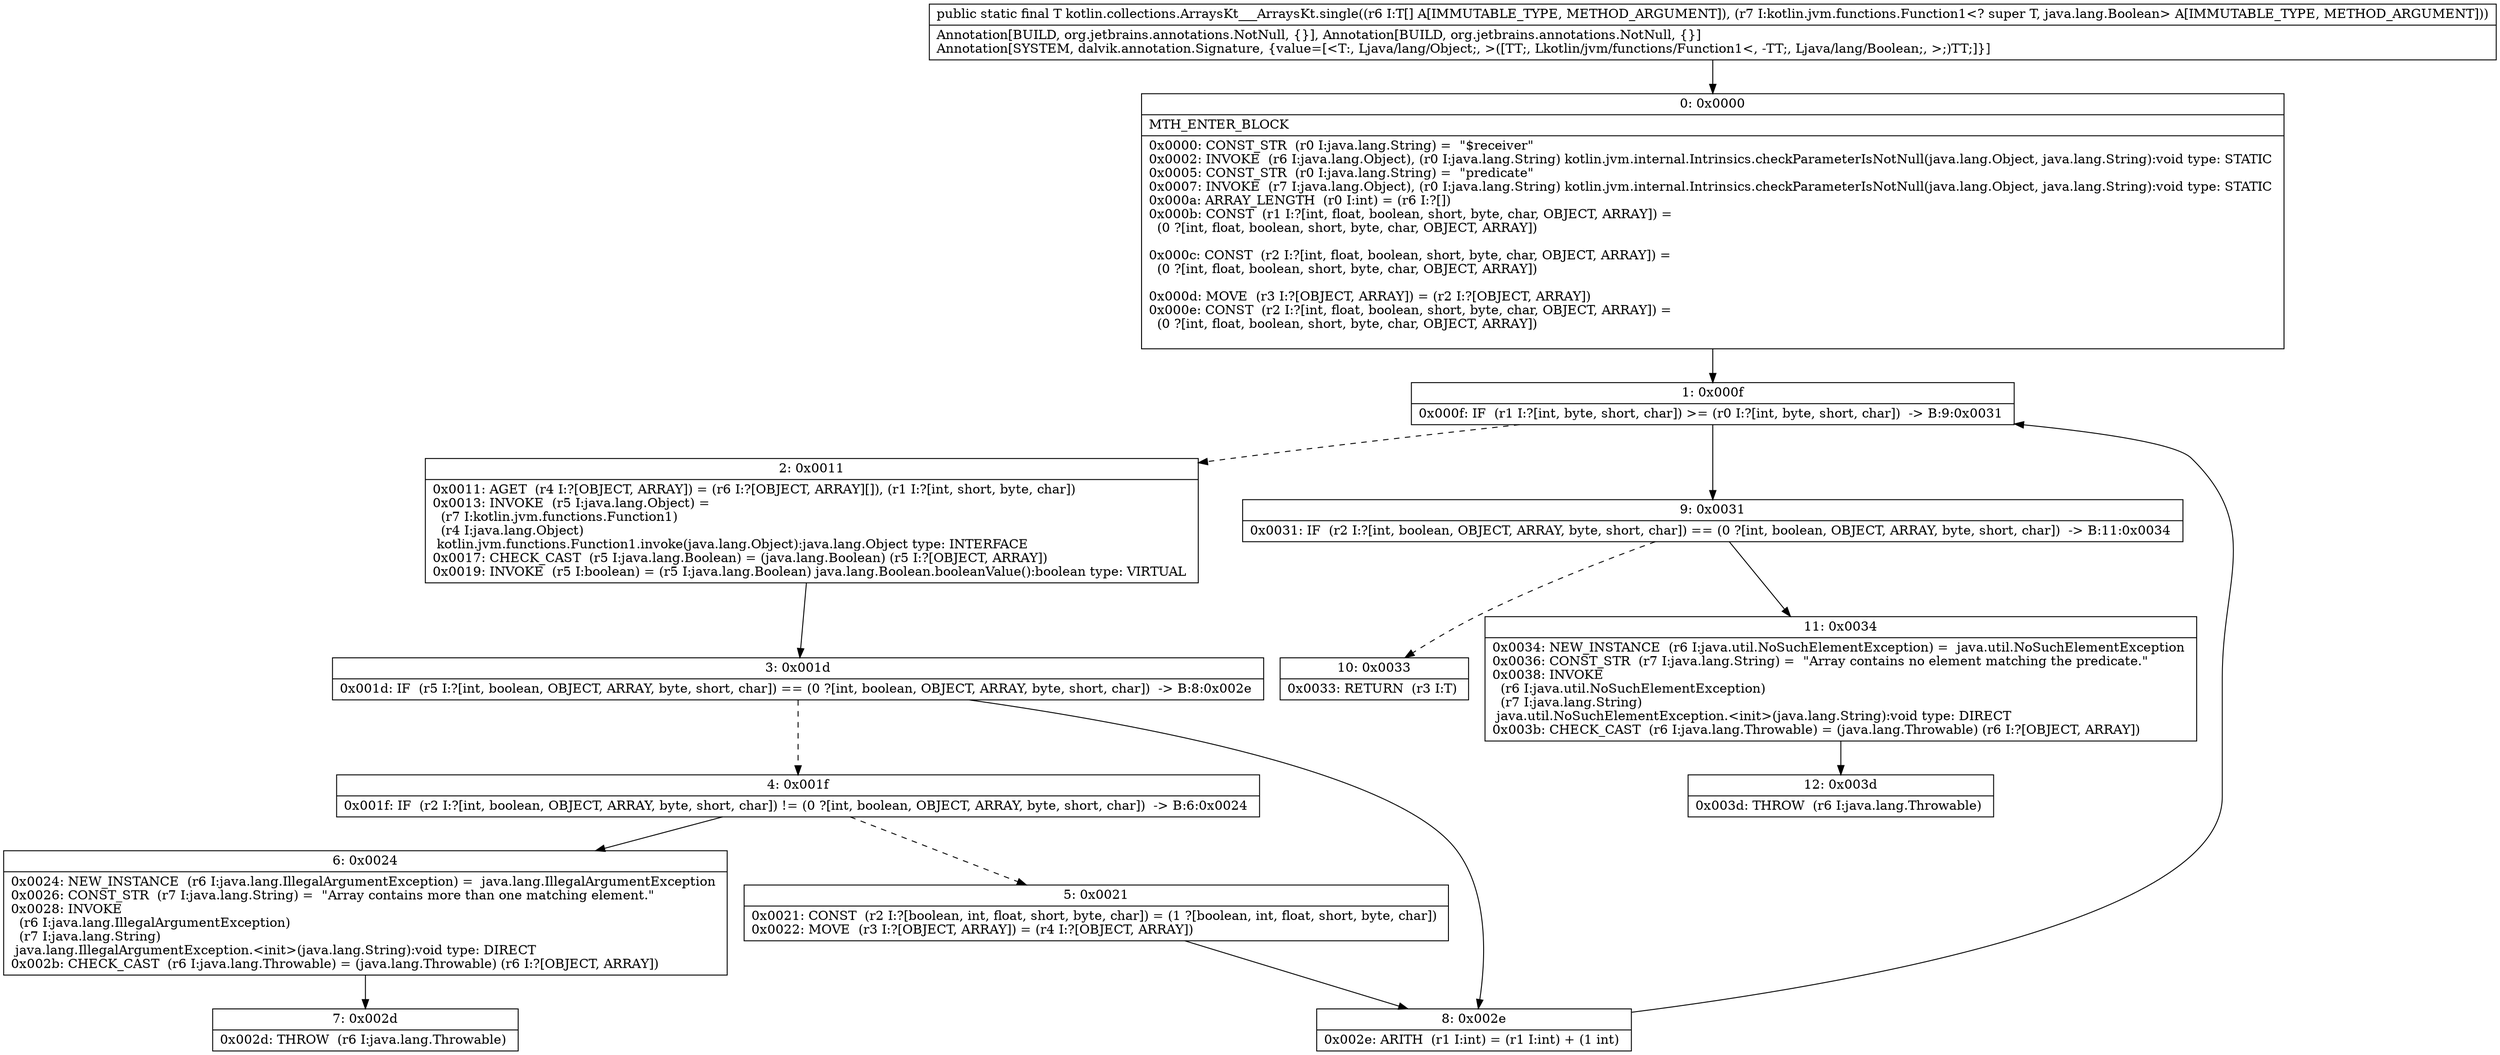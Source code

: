 digraph "CFG forkotlin.collections.ArraysKt___ArraysKt.single([Ljava\/lang\/Object;Lkotlin\/jvm\/functions\/Function1;)Ljava\/lang\/Object;" {
Node_0 [shape=record,label="{0\:\ 0x0000|MTH_ENTER_BLOCK\l|0x0000: CONST_STR  (r0 I:java.lang.String) =  \"$receiver\" \l0x0002: INVOKE  (r6 I:java.lang.Object), (r0 I:java.lang.String) kotlin.jvm.internal.Intrinsics.checkParameterIsNotNull(java.lang.Object, java.lang.String):void type: STATIC \l0x0005: CONST_STR  (r0 I:java.lang.String) =  \"predicate\" \l0x0007: INVOKE  (r7 I:java.lang.Object), (r0 I:java.lang.String) kotlin.jvm.internal.Intrinsics.checkParameterIsNotNull(java.lang.Object, java.lang.String):void type: STATIC \l0x000a: ARRAY_LENGTH  (r0 I:int) = (r6 I:?[]) \l0x000b: CONST  (r1 I:?[int, float, boolean, short, byte, char, OBJECT, ARRAY]) = \l  (0 ?[int, float, boolean, short, byte, char, OBJECT, ARRAY])\l \l0x000c: CONST  (r2 I:?[int, float, boolean, short, byte, char, OBJECT, ARRAY]) = \l  (0 ?[int, float, boolean, short, byte, char, OBJECT, ARRAY])\l \l0x000d: MOVE  (r3 I:?[OBJECT, ARRAY]) = (r2 I:?[OBJECT, ARRAY]) \l0x000e: CONST  (r2 I:?[int, float, boolean, short, byte, char, OBJECT, ARRAY]) = \l  (0 ?[int, float, boolean, short, byte, char, OBJECT, ARRAY])\l \l}"];
Node_1 [shape=record,label="{1\:\ 0x000f|0x000f: IF  (r1 I:?[int, byte, short, char]) \>= (r0 I:?[int, byte, short, char])  \-\> B:9:0x0031 \l}"];
Node_2 [shape=record,label="{2\:\ 0x0011|0x0011: AGET  (r4 I:?[OBJECT, ARRAY]) = (r6 I:?[OBJECT, ARRAY][]), (r1 I:?[int, short, byte, char]) \l0x0013: INVOKE  (r5 I:java.lang.Object) = \l  (r7 I:kotlin.jvm.functions.Function1)\l  (r4 I:java.lang.Object)\l kotlin.jvm.functions.Function1.invoke(java.lang.Object):java.lang.Object type: INTERFACE \l0x0017: CHECK_CAST  (r5 I:java.lang.Boolean) = (java.lang.Boolean) (r5 I:?[OBJECT, ARRAY]) \l0x0019: INVOKE  (r5 I:boolean) = (r5 I:java.lang.Boolean) java.lang.Boolean.booleanValue():boolean type: VIRTUAL \l}"];
Node_3 [shape=record,label="{3\:\ 0x001d|0x001d: IF  (r5 I:?[int, boolean, OBJECT, ARRAY, byte, short, char]) == (0 ?[int, boolean, OBJECT, ARRAY, byte, short, char])  \-\> B:8:0x002e \l}"];
Node_4 [shape=record,label="{4\:\ 0x001f|0x001f: IF  (r2 I:?[int, boolean, OBJECT, ARRAY, byte, short, char]) != (0 ?[int, boolean, OBJECT, ARRAY, byte, short, char])  \-\> B:6:0x0024 \l}"];
Node_5 [shape=record,label="{5\:\ 0x0021|0x0021: CONST  (r2 I:?[boolean, int, float, short, byte, char]) = (1 ?[boolean, int, float, short, byte, char]) \l0x0022: MOVE  (r3 I:?[OBJECT, ARRAY]) = (r4 I:?[OBJECT, ARRAY]) \l}"];
Node_6 [shape=record,label="{6\:\ 0x0024|0x0024: NEW_INSTANCE  (r6 I:java.lang.IllegalArgumentException) =  java.lang.IllegalArgumentException \l0x0026: CONST_STR  (r7 I:java.lang.String) =  \"Array contains more than one matching element.\" \l0x0028: INVOKE  \l  (r6 I:java.lang.IllegalArgumentException)\l  (r7 I:java.lang.String)\l java.lang.IllegalArgumentException.\<init\>(java.lang.String):void type: DIRECT \l0x002b: CHECK_CAST  (r6 I:java.lang.Throwable) = (java.lang.Throwable) (r6 I:?[OBJECT, ARRAY]) \l}"];
Node_7 [shape=record,label="{7\:\ 0x002d|0x002d: THROW  (r6 I:java.lang.Throwable) \l}"];
Node_8 [shape=record,label="{8\:\ 0x002e|0x002e: ARITH  (r1 I:int) = (r1 I:int) + (1 int) \l}"];
Node_9 [shape=record,label="{9\:\ 0x0031|0x0031: IF  (r2 I:?[int, boolean, OBJECT, ARRAY, byte, short, char]) == (0 ?[int, boolean, OBJECT, ARRAY, byte, short, char])  \-\> B:11:0x0034 \l}"];
Node_10 [shape=record,label="{10\:\ 0x0033|0x0033: RETURN  (r3 I:T) \l}"];
Node_11 [shape=record,label="{11\:\ 0x0034|0x0034: NEW_INSTANCE  (r6 I:java.util.NoSuchElementException) =  java.util.NoSuchElementException \l0x0036: CONST_STR  (r7 I:java.lang.String) =  \"Array contains no element matching the predicate.\" \l0x0038: INVOKE  \l  (r6 I:java.util.NoSuchElementException)\l  (r7 I:java.lang.String)\l java.util.NoSuchElementException.\<init\>(java.lang.String):void type: DIRECT \l0x003b: CHECK_CAST  (r6 I:java.lang.Throwable) = (java.lang.Throwable) (r6 I:?[OBJECT, ARRAY]) \l}"];
Node_12 [shape=record,label="{12\:\ 0x003d|0x003d: THROW  (r6 I:java.lang.Throwable) \l}"];
MethodNode[shape=record,label="{public static final T kotlin.collections.ArraysKt___ArraysKt.single((r6 I:T[] A[IMMUTABLE_TYPE, METHOD_ARGUMENT]), (r7 I:kotlin.jvm.functions.Function1\<? super T, java.lang.Boolean\> A[IMMUTABLE_TYPE, METHOD_ARGUMENT]))  | Annotation[BUILD, org.jetbrains.annotations.NotNull, \{\}], Annotation[BUILD, org.jetbrains.annotations.NotNull, \{\}]\lAnnotation[SYSTEM, dalvik.annotation.Signature, \{value=[\<T:, Ljava\/lang\/Object;, \>([TT;, Lkotlin\/jvm\/functions\/Function1\<, \-TT;, Ljava\/lang\/Boolean;, \>;)TT;]\}]\l}"];
MethodNode -> Node_0;
Node_0 -> Node_1;
Node_1 -> Node_2[style=dashed];
Node_1 -> Node_9;
Node_2 -> Node_3;
Node_3 -> Node_4[style=dashed];
Node_3 -> Node_8;
Node_4 -> Node_5[style=dashed];
Node_4 -> Node_6;
Node_5 -> Node_8;
Node_6 -> Node_7;
Node_8 -> Node_1;
Node_9 -> Node_10[style=dashed];
Node_9 -> Node_11;
Node_11 -> Node_12;
}

